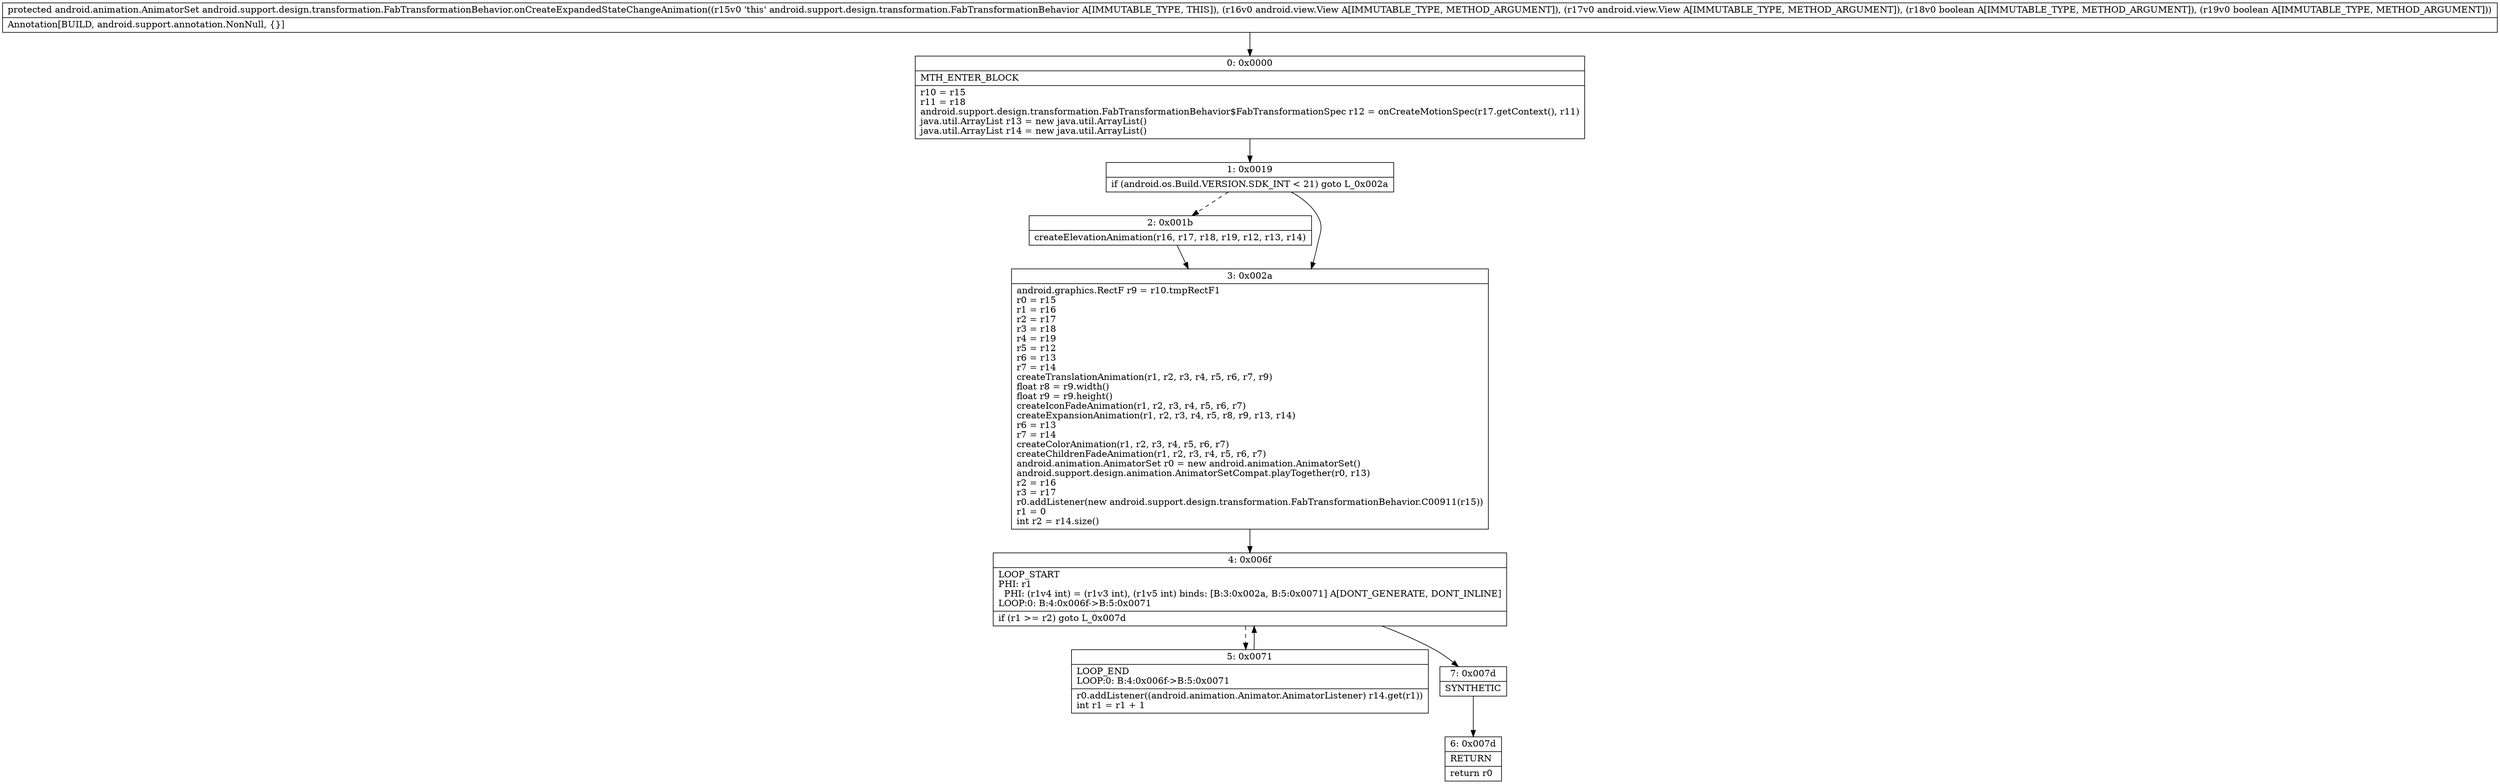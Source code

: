 digraph "CFG forandroid.support.design.transformation.FabTransformationBehavior.onCreateExpandedStateChangeAnimation(Landroid\/view\/View;Landroid\/view\/View;ZZ)Landroid\/animation\/AnimatorSet;" {
Node_0 [shape=record,label="{0\:\ 0x0000|MTH_ENTER_BLOCK\l|r10 = r15\lr11 = r18\landroid.support.design.transformation.FabTransformationBehavior$FabTransformationSpec r12 = onCreateMotionSpec(r17.getContext(), r11)\ljava.util.ArrayList r13 = new java.util.ArrayList()\ljava.util.ArrayList r14 = new java.util.ArrayList()\l}"];
Node_1 [shape=record,label="{1\:\ 0x0019|if (android.os.Build.VERSION.SDK_INT \< 21) goto L_0x002a\l}"];
Node_2 [shape=record,label="{2\:\ 0x001b|createElevationAnimation(r16, r17, r18, r19, r12, r13, r14)\l}"];
Node_3 [shape=record,label="{3\:\ 0x002a|android.graphics.RectF r9 = r10.tmpRectF1\lr0 = r15\lr1 = r16\lr2 = r17\lr3 = r18\lr4 = r19\lr5 = r12\lr6 = r13\lr7 = r14\lcreateTranslationAnimation(r1, r2, r3, r4, r5, r6, r7, r9)\lfloat r8 = r9.width()\lfloat r9 = r9.height()\lcreateIconFadeAnimation(r1, r2, r3, r4, r5, r6, r7)\lcreateExpansionAnimation(r1, r2, r3, r4, r5, r8, r9, r13, r14)\lr6 = r13\lr7 = r14\lcreateColorAnimation(r1, r2, r3, r4, r5, r6, r7)\lcreateChildrenFadeAnimation(r1, r2, r3, r4, r5, r6, r7)\landroid.animation.AnimatorSet r0 = new android.animation.AnimatorSet()\landroid.support.design.animation.AnimatorSetCompat.playTogether(r0, r13)\lr2 = r16\lr3 = r17\lr0.addListener(new android.support.design.transformation.FabTransformationBehavior.C00911(r15))\lr1 = 0\lint r2 = r14.size()\l}"];
Node_4 [shape=record,label="{4\:\ 0x006f|LOOP_START\lPHI: r1 \l  PHI: (r1v4 int) = (r1v3 int), (r1v5 int) binds: [B:3:0x002a, B:5:0x0071] A[DONT_GENERATE, DONT_INLINE]\lLOOP:0: B:4:0x006f\-\>B:5:0x0071\l|if (r1 \>= r2) goto L_0x007d\l}"];
Node_5 [shape=record,label="{5\:\ 0x0071|LOOP_END\lLOOP:0: B:4:0x006f\-\>B:5:0x0071\l|r0.addListener((android.animation.Animator.AnimatorListener) r14.get(r1))\lint r1 = r1 + 1\l}"];
Node_6 [shape=record,label="{6\:\ 0x007d|RETURN\l|return r0\l}"];
Node_7 [shape=record,label="{7\:\ 0x007d|SYNTHETIC\l}"];
MethodNode[shape=record,label="{protected android.animation.AnimatorSet android.support.design.transformation.FabTransformationBehavior.onCreateExpandedStateChangeAnimation((r15v0 'this' android.support.design.transformation.FabTransformationBehavior A[IMMUTABLE_TYPE, THIS]), (r16v0 android.view.View A[IMMUTABLE_TYPE, METHOD_ARGUMENT]), (r17v0 android.view.View A[IMMUTABLE_TYPE, METHOD_ARGUMENT]), (r18v0 boolean A[IMMUTABLE_TYPE, METHOD_ARGUMENT]), (r19v0 boolean A[IMMUTABLE_TYPE, METHOD_ARGUMENT]))  | Annotation[BUILD, android.support.annotation.NonNull, \{\}]\l}"];
MethodNode -> Node_0;
Node_0 -> Node_1;
Node_1 -> Node_2[style=dashed];
Node_1 -> Node_3;
Node_2 -> Node_3;
Node_3 -> Node_4;
Node_4 -> Node_5[style=dashed];
Node_4 -> Node_7;
Node_5 -> Node_4;
Node_7 -> Node_6;
}

